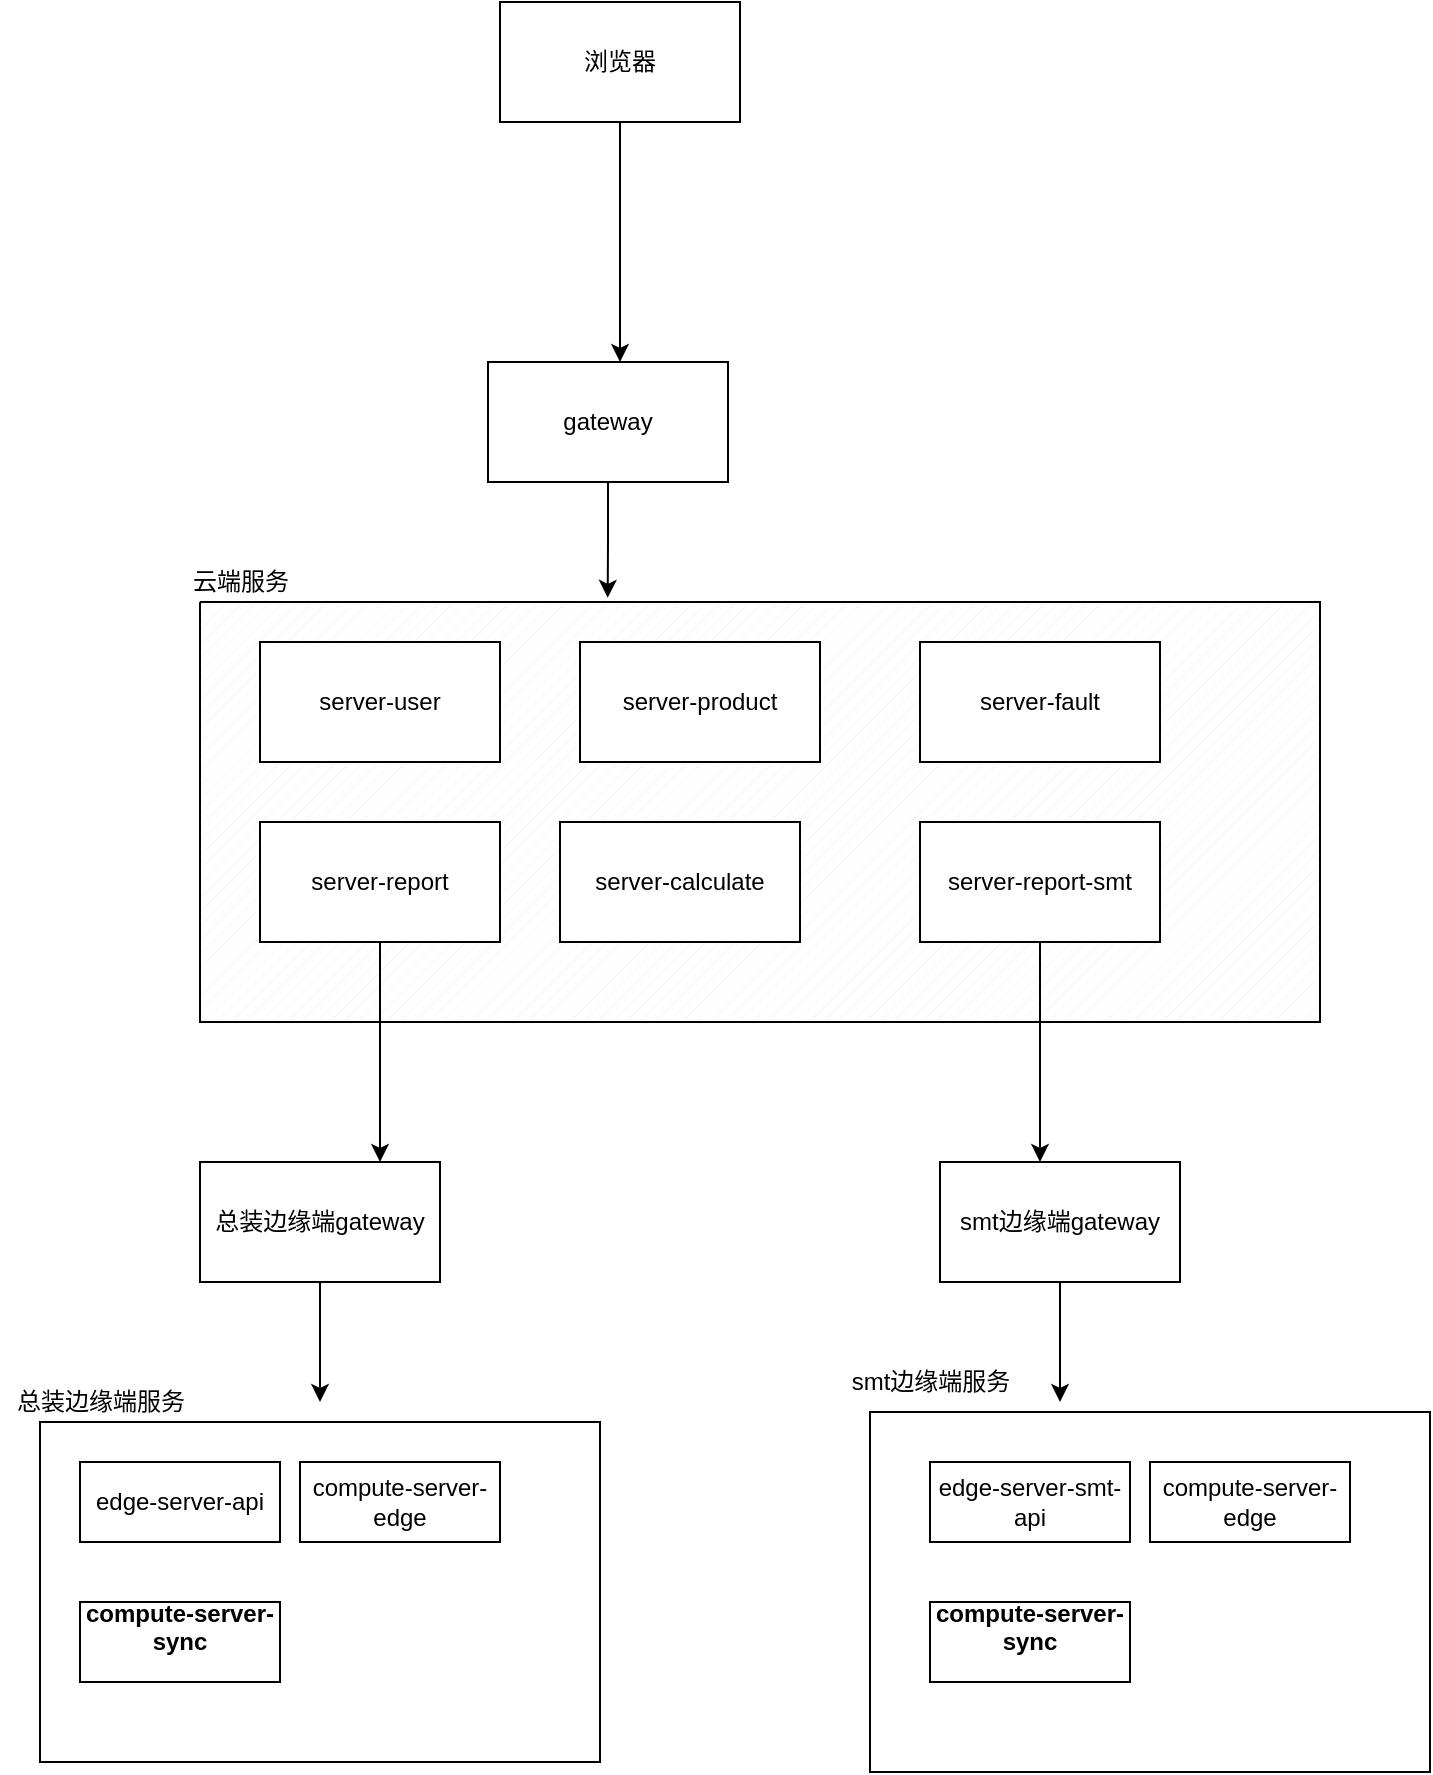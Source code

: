 <mxfile version="15.5.2" type="github">
  <diagram id="uI3o47HsbE1Rx7c4p2WI" name="Page-1">
    <mxGraphModel dx="1422" dy="762" grid="1" gridSize="10" guides="1" tooltips="1" connect="1" arrows="1" fold="1" page="1" pageScale="1" pageWidth="827" pageHeight="1169" math="0" shadow="0">
      <root>
        <mxCell id="0" />
        <mxCell id="1" parent="0" />
        <mxCell id="EfUyrmAIT-Ttqj4ZQ-Gq-7" style="edgeStyle=orthogonalEdgeStyle;rounded=0;orthogonalLoop=1;jettySize=auto;html=1;exitX=0.5;exitY=1;exitDx=0;exitDy=0;" parent="1" source="EfUyrmAIT-Ttqj4ZQ-Gq-1" edge="1">
          <mxGeometry relative="1" as="geometry">
            <mxPoint x="360" y="290" as="targetPoint" />
          </mxGeometry>
        </mxCell>
        <mxCell id="EfUyrmAIT-Ttqj4ZQ-Gq-1" value="浏览器" style="rounded=0;whiteSpace=wrap;html=1;" parent="1" vertex="1">
          <mxGeometry x="300" y="110" width="120" height="60" as="geometry" />
        </mxCell>
        <mxCell id="EfUyrmAIT-Ttqj4ZQ-Gq-4" value="" style="verticalLabelPosition=bottom;verticalAlign=top;html=1;shape=mxgraph.basic.patternFillRect;fillStyle=diag;step=5;fillStrokeWidth=0.2;fillStrokeColor=#dddddd;" parent="1" vertex="1">
          <mxGeometry x="150" y="410" width="560" height="210" as="geometry" />
        </mxCell>
        <mxCell id="EfUyrmAIT-Ttqj4ZQ-Gq-5" value="云端服务" style="text;html=1;align=center;verticalAlign=middle;resizable=0;points=[];autosize=1;strokeColor=none;fillColor=none;" parent="1" vertex="1">
          <mxGeometry x="140" y="390" width="60" height="20" as="geometry" />
        </mxCell>
        <mxCell id="EfUyrmAIT-Ttqj4ZQ-Gq-9" value="server-user" style="rounded=0;whiteSpace=wrap;html=1;" parent="1" vertex="1">
          <mxGeometry x="180" y="430" width="120" height="60" as="geometry" />
        </mxCell>
        <mxCell id="EfUyrmAIT-Ttqj4ZQ-Gq-12" value="server-product" style="rounded=0;whiteSpace=wrap;html=1;" parent="1" vertex="1">
          <mxGeometry x="340" y="430" width="120" height="60" as="geometry" />
        </mxCell>
        <mxCell id="EfUyrmAIT-Ttqj4ZQ-Gq-13" value="server-fault" style="rounded=0;whiteSpace=wrap;html=1;" parent="1" vertex="1">
          <mxGeometry x="510" y="430" width="120" height="60" as="geometry" />
        </mxCell>
        <mxCell id="EfUyrmAIT-Ttqj4ZQ-Gq-16" value="server-calculate" style="rounded=0;whiteSpace=wrap;html=1;" parent="1" vertex="1">
          <mxGeometry x="330" y="520" width="120" height="60" as="geometry" />
        </mxCell>
        <mxCell id="EfUyrmAIT-Ttqj4ZQ-Gq-31" style="edgeStyle=orthogonalEdgeStyle;rounded=0;orthogonalLoop=1;jettySize=auto;html=1;entryX=0.75;entryY=0;entryDx=0;entryDy=0;" parent="1" source="EfUyrmAIT-Ttqj4ZQ-Gq-17" target="EfUyrmAIT-Ttqj4ZQ-Gq-27" edge="1">
          <mxGeometry relative="1" as="geometry" />
        </mxCell>
        <mxCell id="EfUyrmAIT-Ttqj4ZQ-Gq-17" value="server-report" style="rounded=0;whiteSpace=wrap;html=1;" parent="1" vertex="1">
          <mxGeometry x="180" y="520" width="120" height="60" as="geometry" />
        </mxCell>
        <mxCell id="EfUyrmAIT-Ttqj4ZQ-Gq-32" value="" style="edgeStyle=orthogonalEdgeStyle;rounded=0;orthogonalLoop=1;jettySize=auto;html=1;" parent="1" source="EfUyrmAIT-Ttqj4ZQ-Gq-18" target="EfUyrmAIT-Ttqj4ZQ-Gq-28" edge="1">
          <mxGeometry relative="1" as="geometry">
            <Array as="points">
              <mxPoint x="570" y="680" />
              <mxPoint x="570" y="680" />
            </Array>
          </mxGeometry>
        </mxCell>
        <mxCell id="EfUyrmAIT-Ttqj4ZQ-Gq-18" value="server-report-smt" style="rounded=0;whiteSpace=wrap;html=1;" parent="1" vertex="1">
          <mxGeometry x="510" y="520" width="120" height="60" as="geometry" />
        </mxCell>
        <mxCell id="EfUyrmAIT-Ttqj4ZQ-Gq-19" value="" style="rounded=0;whiteSpace=wrap;html=1;" parent="1" vertex="1">
          <mxGeometry x="70" y="820" width="280" height="170" as="geometry" />
        </mxCell>
        <mxCell id="EfUyrmAIT-Ttqj4ZQ-Gq-20" value="总装边缘端服务" style="text;html=1;align=center;verticalAlign=middle;resizable=0;points=[];autosize=1;strokeColor=none;fillColor=none;" parent="1" vertex="1">
          <mxGeometry x="50" y="800" width="100" height="20" as="geometry" />
        </mxCell>
        <mxCell id="EfUyrmAIT-Ttqj4ZQ-Gq-26" style="edgeStyle=orthogonalEdgeStyle;rounded=0;orthogonalLoop=1;jettySize=auto;html=1;entryX=0.364;entryY=-0.01;entryDx=0;entryDy=0;entryPerimeter=0;" parent="1" source="EfUyrmAIT-Ttqj4ZQ-Gq-21" target="EfUyrmAIT-Ttqj4ZQ-Gq-4" edge="1">
          <mxGeometry relative="1" as="geometry" />
        </mxCell>
        <mxCell id="EfUyrmAIT-Ttqj4ZQ-Gq-21" value="gateway" style="rounded=0;whiteSpace=wrap;html=1;" parent="1" vertex="1">
          <mxGeometry x="294" y="290" width="120" height="60" as="geometry" />
        </mxCell>
        <mxCell id="EfUyrmAIT-Ttqj4ZQ-Gq-33" style="edgeStyle=orthogonalEdgeStyle;rounded=0;orthogonalLoop=1;jettySize=auto;html=1;" parent="1" source="EfUyrmAIT-Ttqj4ZQ-Gq-27" edge="1">
          <mxGeometry relative="1" as="geometry">
            <mxPoint x="210" y="810" as="targetPoint" />
          </mxGeometry>
        </mxCell>
        <mxCell id="EfUyrmAIT-Ttqj4ZQ-Gq-27" value="总装边缘端gateway" style="rounded=0;whiteSpace=wrap;html=1;" parent="1" vertex="1">
          <mxGeometry x="150" y="690" width="120" height="60" as="geometry" />
        </mxCell>
        <mxCell id="EfUyrmAIT-Ttqj4ZQ-Gq-34" value="" style="edgeStyle=orthogonalEdgeStyle;rounded=0;orthogonalLoop=1;jettySize=auto;html=1;" parent="1" source="EfUyrmAIT-Ttqj4ZQ-Gq-28" edge="1">
          <mxGeometry relative="1" as="geometry">
            <mxPoint x="580" y="810" as="targetPoint" />
          </mxGeometry>
        </mxCell>
        <mxCell id="EfUyrmAIT-Ttqj4ZQ-Gq-28" value="smt边缘端gateway" style="rounded=0;whiteSpace=wrap;html=1;" parent="1" vertex="1">
          <mxGeometry x="520" y="690" width="120" height="60" as="geometry" />
        </mxCell>
        <mxCell id="EfUyrmAIT-Ttqj4ZQ-Gq-29" value="" style="rounded=0;whiteSpace=wrap;html=1;" parent="1" vertex="1">
          <mxGeometry x="485" y="815" width="280" height="180" as="geometry" />
        </mxCell>
        <mxCell id="EfUyrmAIT-Ttqj4ZQ-Gq-30" value="smt边缘端服务" style="text;html=1;align=center;verticalAlign=middle;resizable=0;points=[];autosize=1;strokeColor=none;fillColor=none;" parent="1" vertex="1">
          <mxGeometry x="470" y="790" width="90" height="20" as="geometry" />
        </mxCell>
        <mxCell id="EfUyrmAIT-Ttqj4ZQ-Gq-36" value="edge-server-api" style="rounded=0;whiteSpace=wrap;html=1;" parent="1" vertex="1">
          <mxGeometry x="90" y="840" width="100" height="40" as="geometry" />
        </mxCell>
        <mxCell id="EfUyrmAIT-Ttqj4ZQ-Gq-37" value="compute-server-edge" style="rounded=0;whiteSpace=wrap;html=1;" parent="1" vertex="1">
          <mxGeometry x="200" y="840" width="100" height="40" as="geometry" />
        </mxCell>
        <mxCell id="EfUyrmAIT-Ttqj4ZQ-Gq-38" value="&lt;b&gt;compute-server-sync&lt;br&gt;&lt;br&gt;&lt;/b&gt;" style="rounded=0;whiteSpace=wrap;html=1;" parent="1" vertex="1">
          <mxGeometry x="90" y="910" width="100" height="40" as="geometry" />
        </mxCell>
        <mxCell id="EfUyrmAIT-Ttqj4ZQ-Gq-39" value="edge-server-smt-api" style="rounded=0;whiteSpace=wrap;html=1;" parent="1" vertex="1">
          <mxGeometry x="515" y="840" width="100" height="40" as="geometry" />
        </mxCell>
        <mxCell id="EfUyrmAIT-Ttqj4ZQ-Gq-40" value="compute-server-edge" style="rounded=0;whiteSpace=wrap;html=1;" parent="1" vertex="1">
          <mxGeometry x="625" y="840" width="100" height="40" as="geometry" />
        </mxCell>
        <mxCell id="EfUyrmAIT-Ttqj4ZQ-Gq-41" value="&lt;b&gt;compute-server-sync&lt;br&gt;&lt;br&gt;&lt;/b&gt;" style="rounded=0;whiteSpace=wrap;html=1;" parent="1" vertex="1">
          <mxGeometry x="515" y="910" width="100" height="40" as="geometry" />
        </mxCell>
      </root>
    </mxGraphModel>
  </diagram>
</mxfile>
